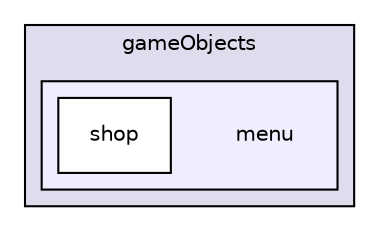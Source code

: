 digraph "gameObjects/menu" {
  compound=true
  node [ fontsize="10", fontname="Helvetica"];
  edge [ labelfontsize="10", labelfontname="Helvetica"];
  subgraph clusterdir_7ea47908f92776705f55163b0cb78b51 {
    graph [ bgcolor="#ddddee", pencolor="black", label="gameObjects" fontname="Helvetica", fontsize="10", URL="dir_7ea47908f92776705f55163b0cb78b51.html"]
  subgraph clusterdir_da2b87729fa5bc028d3e0fd094d555fd {
    graph [ bgcolor="#eeeeff", pencolor="black", label="" URL="dir_da2b87729fa5bc028d3e0fd094d555fd.html"];
    dir_da2b87729fa5bc028d3e0fd094d555fd [shape=plaintext label="menu"];
    dir_eb7a852b6258e757bad35a2bb1669697 [shape=box label="shop" color="black" fillcolor="white" style="filled" URL="dir_eb7a852b6258e757bad35a2bb1669697.html"];
  }
  }
}
